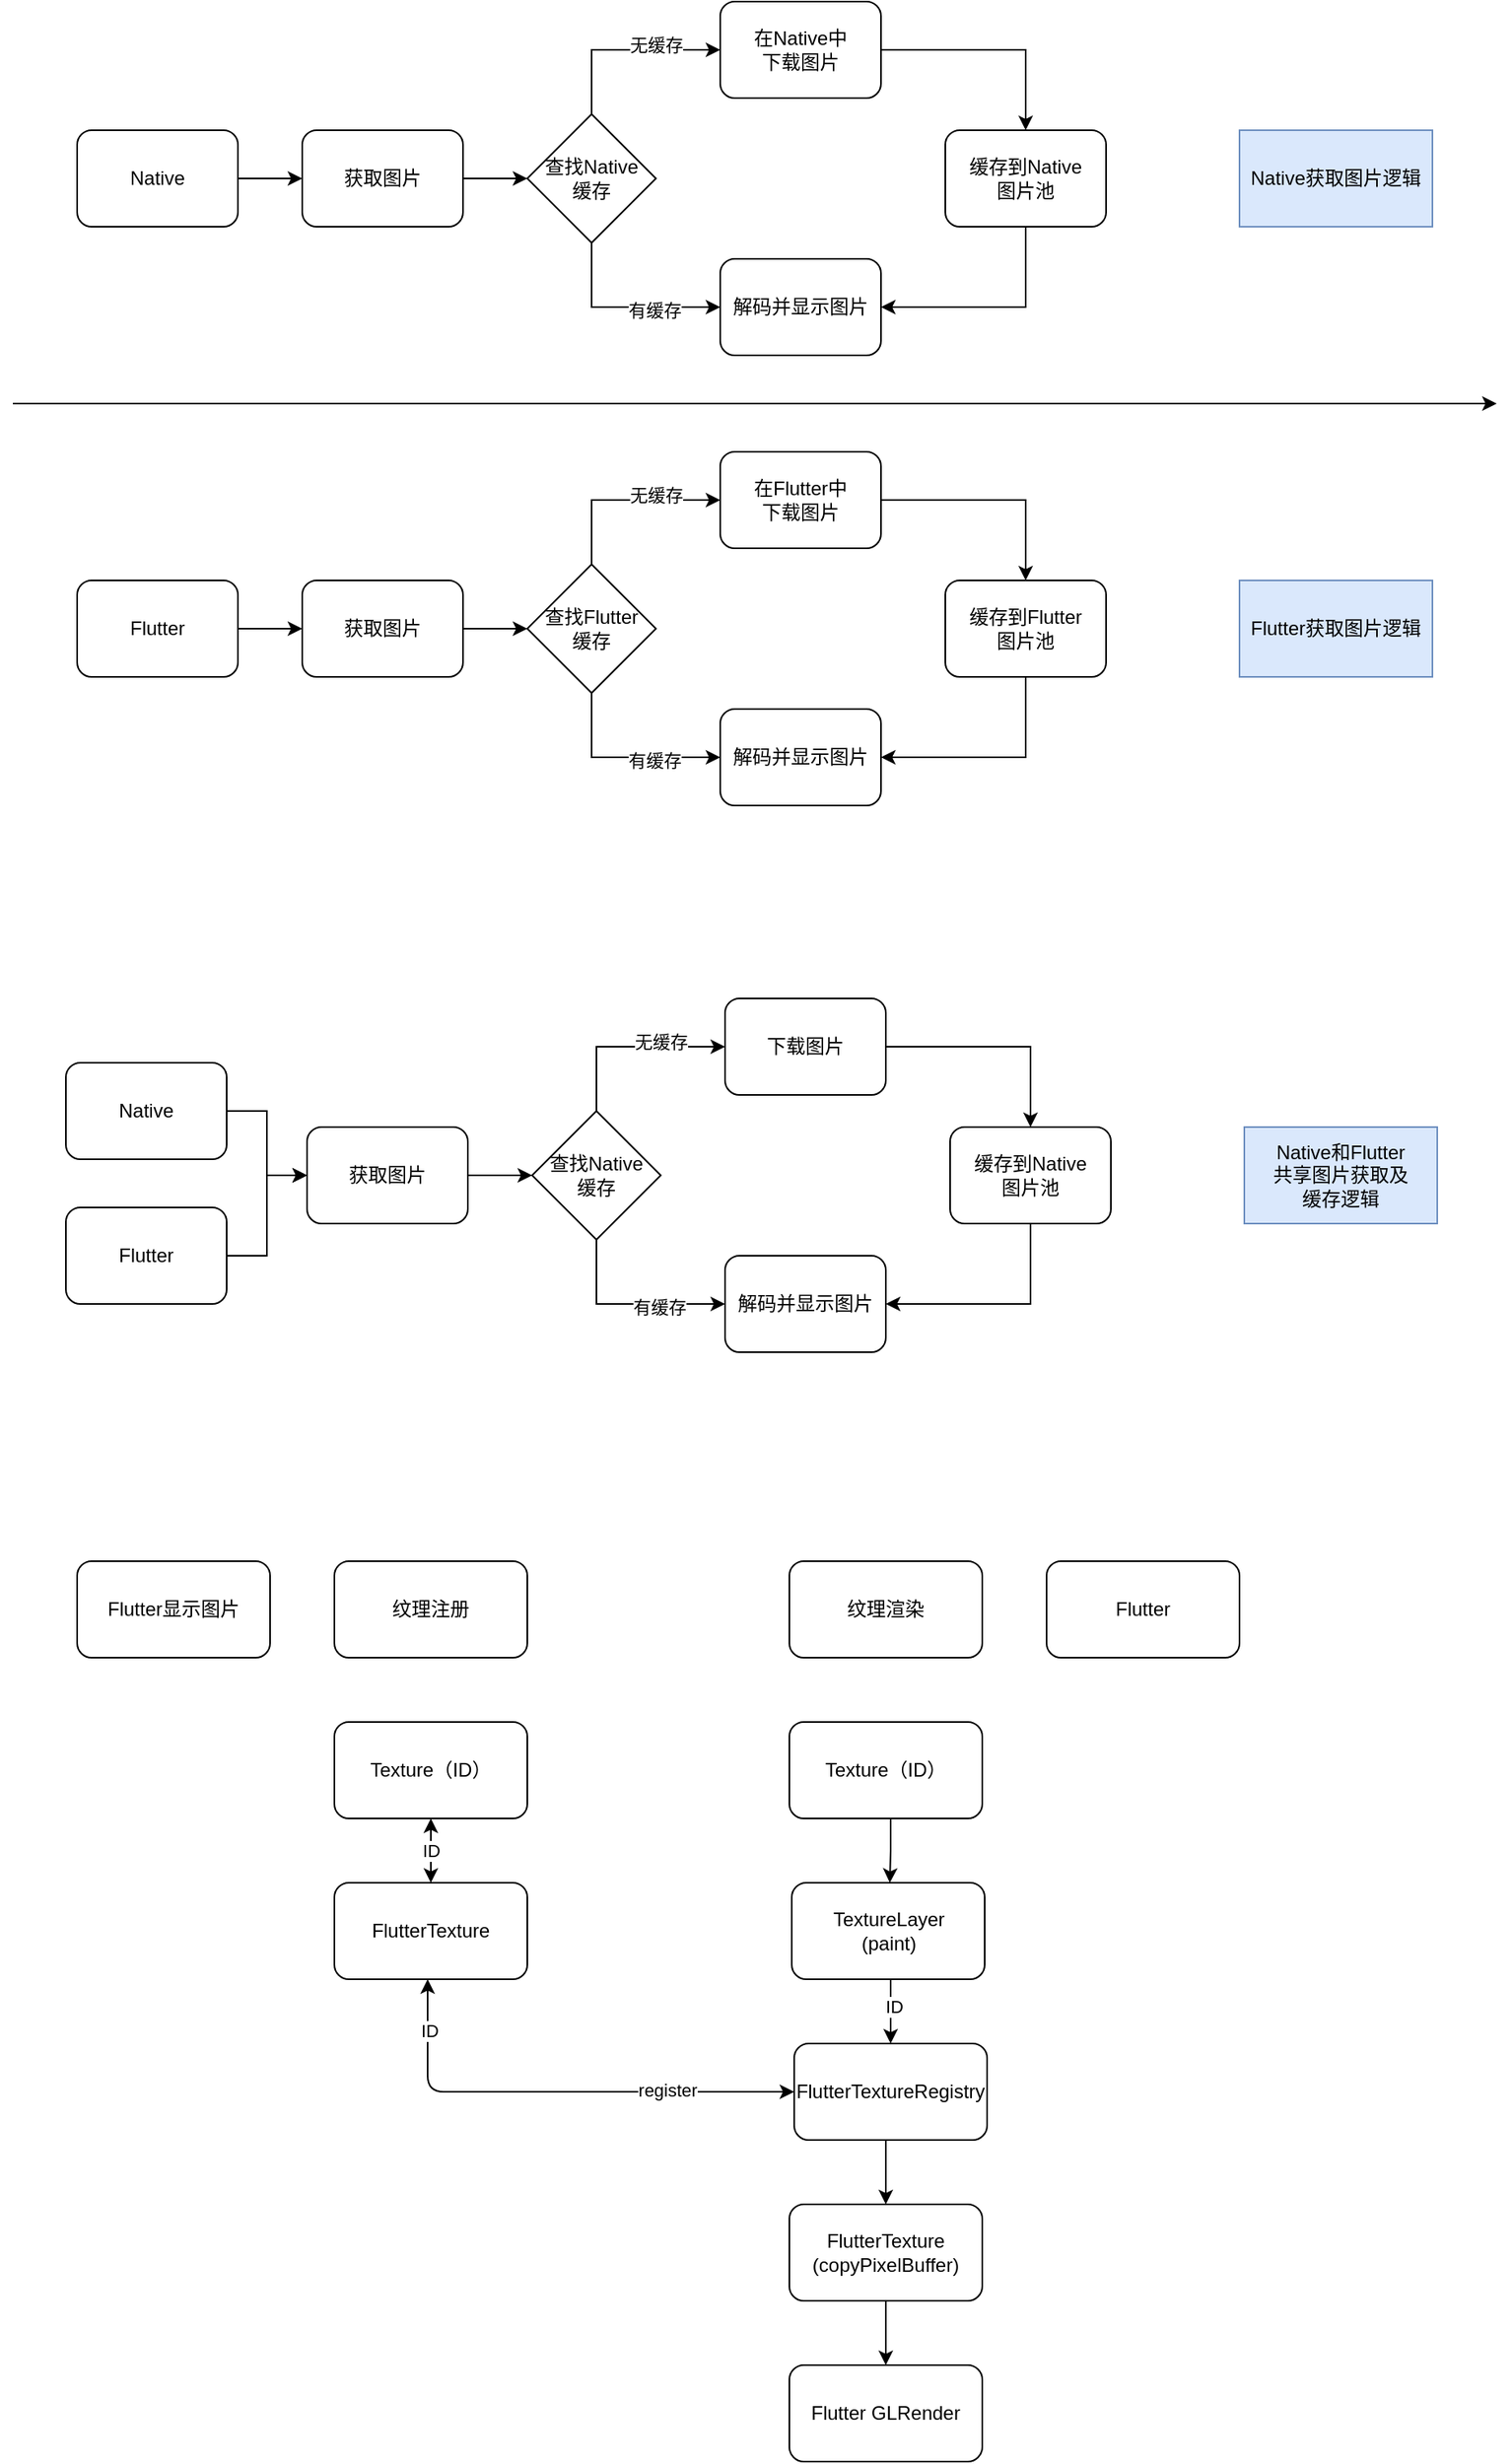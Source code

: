 <mxfile version="14.6.12" type="github">
  <diagram id="C5RBs43oDa-KdzZeNtuy" name="Page-1">
    <mxGraphModel dx="2253" dy="771" grid="1" gridSize="10" guides="1" tooltips="1" connect="1" arrows="1" fold="1" page="1" pageScale="1" pageWidth="827" pageHeight="1169" math="0" shadow="0">
      <root>
        <mxCell id="WIyWlLk6GJQsqaUBKTNV-0" />
        <mxCell id="WIyWlLk6GJQsqaUBKTNV-1" parent="WIyWlLk6GJQsqaUBKTNV-0" />
        <mxCell id="cxGSCQVcs1KOMOcaWvu9-14" value="" style="edgeStyle=orthogonalEdgeStyle;rounded=0;orthogonalLoop=1;jettySize=auto;html=1;" edge="1" parent="WIyWlLk6GJQsqaUBKTNV-1" source="cxGSCQVcs1KOMOcaWvu9-0" target="cxGSCQVcs1KOMOcaWvu9-4">
          <mxGeometry relative="1" as="geometry" />
        </mxCell>
        <mxCell id="cxGSCQVcs1KOMOcaWvu9-0" value="Native" style="rounded=1;whiteSpace=wrap;html=1;" vertex="1" parent="WIyWlLk6GJQsqaUBKTNV-1">
          <mxGeometry x="37" y="130" width="100" height="60" as="geometry" />
        </mxCell>
        <mxCell id="cxGSCQVcs1KOMOcaWvu9-15" value="" style="edgeStyle=orthogonalEdgeStyle;rounded=0;orthogonalLoop=1;jettySize=auto;html=1;" edge="1" parent="WIyWlLk6GJQsqaUBKTNV-1" source="cxGSCQVcs1KOMOcaWvu9-4">
          <mxGeometry relative="1" as="geometry">
            <mxPoint x="317" y="160" as="targetPoint" />
          </mxGeometry>
        </mxCell>
        <mxCell id="cxGSCQVcs1KOMOcaWvu9-4" value="获取图片" style="rounded=1;whiteSpace=wrap;html=1;" vertex="1" parent="WIyWlLk6GJQsqaUBKTNV-1">
          <mxGeometry x="177" y="130" width="100" height="60" as="geometry" />
        </mxCell>
        <mxCell id="cxGSCQVcs1KOMOcaWvu9-12" value="" style="edgeStyle=orthogonalEdgeStyle;rounded=0;orthogonalLoop=1;jettySize=auto;html=1;" edge="1" parent="WIyWlLk6GJQsqaUBKTNV-1" source="cxGSCQVcs1KOMOcaWvu9-6" target="cxGSCQVcs1KOMOcaWvu9-11">
          <mxGeometry relative="1" as="geometry">
            <Array as="points">
              <mxPoint x="627" y="80" />
            </Array>
          </mxGeometry>
        </mxCell>
        <mxCell id="cxGSCQVcs1KOMOcaWvu9-6" value="在Native中&lt;br&gt;下载图片" style="rounded=1;whiteSpace=wrap;html=1;" vertex="1" parent="WIyWlLk6GJQsqaUBKTNV-1">
          <mxGeometry x="437" y="50" width="100" height="60" as="geometry" />
        </mxCell>
        <mxCell id="cxGSCQVcs1KOMOcaWvu9-7" value="解码并显示图片" style="rounded=1;whiteSpace=wrap;html=1;" vertex="1" parent="WIyWlLk6GJQsqaUBKTNV-1">
          <mxGeometry x="437" y="210" width="100" height="60" as="geometry" />
        </mxCell>
        <mxCell id="cxGSCQVcs1KOMOcaWvu9-25" style="edgeStyle=orthogonalEdgeStyle;rounded=0;orthogonalLoop=1;jettySize=auto;html=1;entryX=1;entryY=0.5;entryDx=0;entryDy=0;" edge="1" parent="WIyWlLk6GJQsqaUBKTNV-1" source="cxGSCQVcs1KOMOcaWvu9-11" target="cxGSCQVcs1KOMOcaWvu9-7">
          <mxGeometry relative="1" as="geometry">
            <Array as="points">
              <mxPoint x="627" y="240" />
            </Array>
          </mxGeometry>
        </mxCell>
        <mxCell id="cxGSCQVcs1KOMOcaWvu9-11" value="缓存到Native&lt;br&gt;图片池" style="rounded=1;whiteSpace=wrap;html=1;" vertex="1" parent="WIyWlLk6GJQsqaUBKTNV-1">
          <mxGeometry x="577" y="130" width="100" height="60" as="geometry" />
        </mxCell>
        <mxCell id="cxGSCQVcs1KOMOcaWvu9-21" style="edgeStyle=orthogonalEdgeStyle;rounded=0;orthogonalLoop=1;jettySize=auto;html=1;entryX=0;entryY=0.5;entryDx=0;entryDy=0;" edge="1" parent="WIyWlLk6GJQsqaUBKTNV-1" source="cxGSCQVcs1KOMOcaWvu9-20" target="cxGSCQVcs1KOMOcaWvu9-7">
          <mxGeometry relative="1" as="geometry">
            <Array as="points">
              <mxPoint x="357" y="240" />
            </Array>
          </mxGeometry>
        </mxCell>
        <mxCell id="cxGSCQVcs1KOMOcaWvu9-22" value="有缓存" style="edgeLabel;html=1;align=center;verticalAlign=middle;resizable=0;points=[];" vertex="1" connectable="0" parent="cxGSCQVcs1KOMOcaWvu9-21">
          <mxGeometry x="0.317" y="-2" relative="1" as="geometry">
            <mxPoint as="offset" />
          </mxGeometry>
        </mxCell>
        <mxCell id="cxGSCQVcs1KOMOcaWvu9-23" style="edgeStyle=orthogonalEdgeStyle;rounded=0;orthogonalLoop=1;jettySize=auto;html=1;entryX=0;entryY=0.5;entryDx=0;entryDy=0;" edge="1" parent="WIyWlLk6GJQsqaUBKTNV-1" source="cxGSCQVcs1KOMOcaWvu9-20" target="cxGSCQVcs1KOMOcaWvu9-6">
          <mxGeometry relative="1" as="geometry">
            <Array as="points">
              <mxPoint x="357" y="80" />
            </Array>
          </mxGeometry>
        </mxCell>
        <mxCell id="cxGSCQVcs1KOMOcaWvu9-24" value="无缓存" style="edgeLabel;html=1;align=center;verticalAlign=middle;resizable=0;points=[];" vertex="1" connectable="0" parent="cxGSCQVcs1KOMOcaWvu9-23">
          <mxGeometry x="0.333" y="3" relative="1" as="geometry">
            <mxPoint as="offset" />
          </mxGeometry>
        </mxCell>
        <mxCell id="cxGSCQVcs1KOMOcaWvu9-20" value="查找Native&lt;br&gt;缓存" style="rhombus;whiteSpace=wrap;html=1;" vertex="1" parent="WIyWlLk6GJQsqaUBKTNV-1">
          <mxGeometry x="317" y="120" width="80" height="80" as="geometry" />
        </mxCell>
        <mxCell id="cxGSCQVcs1KOMOcaWvu9-27" value="" style="endArrow=classic;html=1;" edge="1" parent="WIyWlLk6GJQsqaUBKTNV-1">
          <mxGeometry width="50" height="50" relative="1" as="geometry">
            <mxPoint x="-3" y="300" as="sourcePoint" />
            <mxPoint x="920" y="300" as="targetPoint" />
          </mxGeometry>
        </mxCell>
        <mxCell id="cxGSCQVcs1KOMOcaWvu9-28" value="" style="edgeStyle=orthogonalEdgeStyle;rounded=0;orthogonalLoop=1;jettySize=auto;html=1;" edge="1" parent="WIyWlLk6GJQsqaUBKTNV-1" source="cxGSCQVcs1KOMOcaWvu9-29" target="cxGSCQVcs1KOMOcaWvu9-31">
          <mxGeometry relative="1" as="geometry" />
        </mxCell>
        <mxCell id="cxGSCQVcs1KOMOcaWvu9-29" value="Flutter" style="rounded=1;whiteSpace=wrap;html=1;" vertex="1" parent="WIyWlLk6GJQsqaUBKTNV-1">
          <mxGeometry x="37" y="410" width="100" height="60" as="geometry" />
        </mxCell>
        <mxCell id="cxGSCQVcs1KOMOcaWvu9-30" value="" style="edgeStyle=orthogonalEdgeStyle;rounded=0;orthogonalLoop=1;jettySize=auto;html=1;" edge="1" parent="WIyWlLk6GJQsqaUBKTNV-1" source="cxGSCQVcs1KOMOcaWvu9-31">
          <mxGeometry relative="1" as="geometry">
            <mxPoint x="317" y="440" as="targetPoint" />
          </mxGeometry>
        </mxCell>
        <mxCell id="cxGSCQVcs1KOMOcaWvu9-31" value="获取图片" style="rounded=1;whiteSpace=wrap;html=1;" vertex="1" parent="WIyWlLk6GJQsqaUBKTNV-1">
          <mxGeometry x="177" y="410" width="100" height="60" as="geometry" />
        </mxCell>
        <mxCell id="cxGSCQVcs1KOMOcaWvu9-32" value="" style="edgeStyle=orthogonalEdgeStyle;rounded=0;orthogonalLoop=1;jettySize=auto;html=1;" edge="1" parent="WIyWlLk6GJQsqaUBKTNV-1" source="cxGSCQVcs1KOMOcaWvu9-33" target="cxGSCQVcs1KOMOcaWvu9-36">
          <mxGeometry relative="1" as="geometry">
            <Array as="points">
              <mxPoint x="627" y="360" />
            </Array>
          </mxGeometry>
        </mxCell>
        <mxCell id="cxGSCQVcs1KOMOcaWvu9-33" value="在Flutter中&lt;br&gt;下载图片" style="rounded=1;whiteSpace=wrap;html=1;" vertex="1" parent="WIyWlLk6GJQsqaUBKTNV-1">
          <mxGeometry x="437" y="330" width="100" height="60" as="geometry" />
        </mxCell>
        <mxCell id="cxGSCQVcs1KOMOcaWvu9-34" value="解码并显示图片" style="rounded=1;whiteSpace=wrap;html=1;" vertex="1" parent="WIyWlLk6GJQsqaUBKTNV-1">
          <mxGeometry x="437" y="490" width="100" height="60" as="geometry" />
        </mxCell>
        <mxCell id="cxGSCQVcs1KOMOcaWvu9-35" style="edgeStyle=orthogonalEdgeStyle;rounded=0;orthogonalLoop=1;jettySize=auto;html=1;entryX=1;entryY=0.5;entryDx=0;entryDy=0;" edge="1" parent="WIyWlLk6GJQsqaUBKTNV-1" source="cxGSCQVcs1KOMOcaWvu9-36" target="cxGSCQVcs1KOMOcaWvu9-34">
          <mxGeometry relative="1" as="geometry">
            <Array as="points">
              <mxPoint x="627" y="520" />
            </Array>
          </mxGeometry>
        </mxCell>
        <mxCell id="cxGSCQVcs1KOMOcaWvu9-36" value="缓存到Flutter&lt;br&gt;图片池" style="rounded=1;whiteSpace=wrap;html=1;" vertex="1" parent="WIyWlLk6GJQsqaUBKTNV-1">
          <mxGeometry x="577" y="410" width="100" height="60" as="geometry" />
        </mxCell>
        <mxCell id="cxGSCQVcs1KOMOcaWvu9-37" style="edgeStyle=orthogonalEdgeStyle;rounded=0;orthogonalLoop=1;jettySize=auto;html=1;entryX=0;entryY=0.5;entryDx=0;entryDy=0;" edge="1" parent="WIyWlLk6GJQsqaUBKTNV-1" source="cxGSCQVcs1KOMOcaWvu9-41" target="cxGSCQVcs1KOMOcaWvu9-34">
          <mxGeometry relative="1" as="geometry">
            <Array as="points">
              <mxPoint x="357" y="520" />
            </Array>
          </mxGeometry>
        </mxCell>
        <mxCell id="cxGSCQVcs1KOMOcaWvu9-38" value="有缓存" style="edgeLabel;html=1;align=center;verticalAlign=middle;resizable=0;points=[];" vertex="1" connectable="0" parent="cxGSCQVcs1KOMOcaWvu9-37">
          <mxGeometry x="0.317" y="-2" relative="1" as="geometry">
            <mxPoint as="offset" />
          </mxGeometry>
        </mxCell>
        <mxCell id="cxGSCQVcs1KOMOcaWvu9-39" style="edgeStyle=orthogonalEdgeStyle;rounded=0;orthogonalLoop=1;jettySize=auto;html=1;entryX=0;entryY=0.5;entryDx=0;entryDy=0;" edge="1" parent="WIyWlLk6GJQsqaUBKTNV-1" source="cxGSCQVcs1KOMOcaWvu9-41" target="cxGSCQVcs1KOMOcaWvu9-33">
          <mxGeometry relative="1" as="geometry">
            <Array as="points">
              <mxPoint x="357" y="360" />
            </Array>
          </mxGeometry>
        </mxCell>
        <mxCell id="cxGSCQVcs1KOMOcaWvu9-40" value="无缓存" style="edgeLabel;html=1;align=center;verticalAlign=middle;resizable=0;points=[];" vertex="1" connectable="0" parent="cxGSCQVcs1KOMOcaWvu9-39">
          <mxGeometry x="0.333" y="3" relative="1" as="geometry">
            <mxPoint as="offset" />
          </mxGeometry>
        </mxCell>
        <mxCell id="cxGSCQVcs1KOMOcaWvu9-41" value="查找Flutter&lt;br&gt;缓存" style="rhombus;whiteSpace=wrap;html=1;" vertex="1" parent="WIyWlLk6GJQsqaUBKTNV-1">
          <mxGeometry x="317" y="400" width="80" height="80" as="geometry" />
        </mxCell>
        <mxCell id="cxGSCQVcs1KOMOcaWvu9-42" value="Native获取图片逻辑&lt;br&gt;" style="rounded=0;whiteSpace=wrap;html=1;fillColor=#dae8fc;strokeColor=#6c8ebf;" vertex="1" parent="WIyWlLk6GJQsqaUBKTNV-1">
          <mxGeometry x="760" y="130" width="120" height="60" as="geometry" />
        </mxCell>
        <mxCell id="cxGSCQVcs1KOMOcaWvu9-43" value="Flutter获取图片逻辑" style="rounded=0;whiteSpace=wrap;html=1;fillColor=#dae8fc;strokeColor=#6c8ebf;" vertex="1" parent="WIyWlLk6GJQsqaUBKTNV-1">
          <mxGeometry x="760" y="410" width="120" height="60" as="geometry" />
        </mxCell>
        <mxCell id="cxGSCQVcs1KOMOcaWvu9-60" value="" style="edgeStyle=orthogonalEdgeStyle;rounded=0;orthogonalLoop=1;jettySize=auto;html=1;" edge="1" parent="WIyWlLk6GJQsqaUBKTNV-1" source="cxGSCQVcs1KOMOcaWvu9-45" target="cxGSCQVcs1KOMOcaWvu9-47">
          <mxGeometry relative="1" as="geometry" />
        </mxCell>
        <mxCell id="cxGSCQVcs1KOMOcaWvu9-45" value="Native" style="rounded=1;whiteSpace=wrap;html=1;" vertex="1" parent="WIyWlLk6GJQsqaUBKTNV-1">
          <mxGeometry x="30" y="710" width="100" height="60" as="geometry" />
        </mxCell>
        <mxCell id="cxGSCQVcs1KOMOcaWvu9-46" value="" style="edgeStyle=orthogonalEdgeStyle;rounded=0;orthogonalLoop=1;jettySize=auto;html=1;" edge="1" parent="WIyWlLk6GJQsqaUBKTNV-1" source="cxGSCQVcs1KOMOcaWvu9-47">
          <mxGeometry relative="1" as="geometry">
            <mxPoint x="320" y="780" as="targetPoint" />
          </mxGeometry>
        </mxCell>
        <mxCell id="cxGSCQVcs1KOMOcaWvu9-47" value="获取图片" style="rounded=1;whiteSpace=wrap;html=1;" vertex="1" parent="WIyWlLk6GJQsqaUBKTNV-1">
          <mxGeometry x="180" y="750" width="100" height="60" as="geometry" />
        </mxCell>
        <mxCell id="cxGSCQVcs1KOMOcaWvu9-48" value="" style="edgeStyle=orthogonalEdgeStyle;rounded=0;orthogonalLoop=1;jettySize=auto;html=1;" edge="1" parent="WIyWlLk6GJQsqaUBKTNV-1" source="cxGSCQVcs1KOMOcaWvu9-49" target="cxGSCQVcs1KOMOcaWvu9-52">
          <mxGeometry relative="1" as="geometry">
            <Array as="points">
              <mxPoint x="630" y="700" />
            </Array>
          </mxGeometry>
        </mxCell>
        <mxCell id="cxGSCQVcs1KOMOcaWvu9-49" value="下载图片" style="rounded=1;whiteSpace=wrap;html=1;" vertex="1" parent="WIyWlLk6GJQsqaUBKTNV-1">
          <mxGeometry x="440" y="670" width="100" height="60" as="geometry" />
        </mxCell>
        <mxCell id="cxGSCQVcs1KOMOcaWvu9-50" value="解码并显示图片" style="rounded=1;whiteSpace=wrap;html=1;" vertex="1" parent="WIyWlLk6GJQsqaUBKTNV-1">
          <mxGeometry x="440" y="830" width="100" height="60" as="geometry" />
        </mxCell>
        <mxCell id="cxGSCQVcs1KOMOcaWvu9-51" style="edgeStyle=orthogonalEdgeStyle;rounded=0;orthogonalLoop=1;jettySize=auto;html=1;entryX=1;entryY=0.5;entryDx=0;entryDy=0;" edge="1" parent="WIyWlLk6GJQsqaUBKTNV-1" source="cxGSCQVcs1KOMOcaWvu9-52" target="cxGSCQVcs1KOMOcaWvu9-50">
          <mxGeometry relative="1" as="geometry">
            <Array as="points">
              <mxPoint x="630" y="860" />
            </Array>
          </mxGeometry>
        </mxCell>
        <mxCell id="cxGSCQVcs1KOMOcaWvu9-52" value="缓存到Native&lt;br&gt;图片池" style="rounded=1;whiteSpace=wrap;html=1;" vertex="1" parent="WIyWlLk6GJQsqaUBKTNV-1">
          <mxGeometry x="580" y="750" width="100" height="60" as="geometry" />
        </mxCell>
        <mxCell id="cxGSCQVcs1KOMOcaWvu9-53" style="edgeStyle=orthogonalEdgeStyle;rounded=0;orthogonalLoop=1;jettySize=auto;html=1;entryX=0;entryY=0.5;entryDx=0;entryDy=0;" edge="1" parent="WIyWlLk6GJQsqaUBKTNV-1" source="cxGSCQVcs1KOMOcaWvu9-57" target="cxGSCQVcs1KOMOcaWvu9-50">
          <mxGeometry relative="1" as="geometry">
            <Array as="points">
              <mxPoint x="360" y="860" />
            </Array>
          </mxGeometry>
        </mxCell>
        <mxCell id="cxGSCQVcs1KOMOcaWvu9-54" value="有缓存" style="edgeLabel;html=1;align=center;verticalAlign=middle;resizable=0;points=[];" vertex="1" connectable="0" parent="cxGSCQVcs1KOMOcaWvu9-53">
          <mxGeometry x="0.317" y="-2" relative="1" as="geometry">
            <mxPoint as="offset" />
          </mxGeometry>
        </mxCell>
        <mxCell id="cxGSCQVcs1KOMOcaWvu9-55" style="edgeStyle=orthogonalEdgeStyle;rounded=0;orthogonalLoop=1;jettySize=auto;html=1;entryX=0;entryY=0.5;entryDx=0;entryDy=0;" edge="1" parent="WIyWlLk6GJQsqaUBKTNV-1" source="cxGSCQVcs1KOMOcaWvu9-57" target="cxGSCQVcs1KOMOcaWvu9-49">
          <mxGeometry relative="1" as="geometry">
            <Array as="points">
              <mxPoint x="360" y="700" />
            </Array>
          </mxGeometry>
        </mxCell>
        <mxCell id="cxGSCQVcs1KOMOcaWvu9-56" value="无缓存" style="edgeLabel;html=1;align=center;verticalAlign=middle;resizable=0;points=[];" vertex="1" connectable="0" parent="cxGSCQVcs1KOMOcaWvu9-55">
          <mxGeometry x="0.333" y="3" relative="1" as="geometry">
            <mxPoint as="offset" />
          </mxGeometry>
        </mxCell>
        <mxCell id="cxGSCQVcs1KOMOcaWvu9-57" value="查找Native&lt;br&gt;缓存" style="rhombus;whiteSpace=wrap;html=1;" vertex="1" parent="WIyWlLk6GJQsqaUBKTNV-1">
          <mxGeometry x="320" y="740" width="80" height="80" as="geometry" />
        </mxCell>
        <mxCell id="cxGSCQVcs1KOMOcaWvu9-58" value="Native和Flutter&lt;br&gt;共享图片获取及&lt;br&gt;缓存逻辑" style="rounded=0;whiteSpace=wrap;html=1;fillColor=#dae8fc;strokeColor=#6c8ebf;" vertex="1" parent="WIyWlLk6GJQsqaUBKTNV-1">
          <mxGeometry x="763" y="750" width="120" height="60" as="geometry" />
        </mxCell>
        <mxCell id="cxGSCQVcs1KOMOcaWvu9-61" value="" style="edgeStyle=orthogonalEdgeStyle;rounded=0;orthogonalLoop=1;jettySize=auto;html=1;" edge="1" parent="WIyWlLk6GJQsqaUBKTNV-1" source="cxGSCQVcs1KOMOcaWvu9-59" target="cxGSCQVcs1KOMOcaWvu9-47">
          <mxGeometry relative="1" as="geometry" />
        </mxCell>
        <mxCell id="cxGSCQVcs1KOMOcaWvu9-59" value="Flutter" style="rounded=1;whiteSpace=wrap;html=1;" vertex="1" parent="WIyWlLk6GJQsqaUBKTNV-1">
          <mxGeometry x="30" y="800" width="100" height="60" as="geometry" />
        </mxCell>
        <mxCell id="cxGSCQVcs1KOMOcaWvu9-62" value="Flutter显示图片" style="rounded=1;whiteSpace=wrap;html=1;" vertex="1" parent="WIyWlLk6GJQsqaUBKTNV-1">
          <mxGeometry x="37" y="1020" width="120" height="60" as="geometry" />
        </mxCell>
        <mxCell id="cxGSCQVcs1KOMOcaWvu9-63" value="纹理注册" style="rounded=1;whiteSpace=wrap;html=1;" vertex="1" parent="WIyWlLk6GJQsqaUBKTNV-1">
          <mxGeometry x="197" y="1020" width="120" height="60" as="geometry" />
        </mxCell>
        <mxCell id="cxGSCQVcs1KOMOcaWvu9-64" value="纹理渲染" style="rounded=1;whiteSpace=wrap;html=1;" vertex="1" parent="WIyWlLk6GJQsqaUBKTNV-1">
          <mxGeometry x="480" y="1020" width="120" height="60" as="geometry" />
        </mxCell>
        <mxCell id="cxGSCQVcs1KOMOcaWvu9-65" value="Flutter" style="rounded=1;whiteSpace=wrap;html=1;" vertex="1" parent="WIyWlLk6GJQsqaUBKTNV-1">
          <mxGeometry x="640" y="1020" width="120" height="60" as="geometry" />
        </mxCell>
        <mxCell id="cxGSCQVcs1KOMOcaWvu9-67" value="Texture（ID）" style="rounded=1;whiteSpace=wrap;html=1;" vertex="1" parent="WIyWlLk6GJQsqaUBKTNV-1">
          <mxGeometry x="197" y="1120" width="120" height="60" as="geometry" />
        </mxCell>
        <mxCell id="cxGSCQVcs1KOMOcaWvu9-68" value="FlutterTexture" style="rounded=1;whiteSpace=wrap;html=1;" vertex="1" parent="WIyWlLk6GJQsqaUBKTNV-1">
          <mxGeometry x="197" y="1220" width="120" height="60" as="geometry" />
        </mxCell>
        <mxCell id="cxGSCQVcs1KOMOcaWvu9-93" value="" style="edgeStyle=orthogonalEdgeStyle;rounded=0;orthogonalLoop=1;jettySize=auto;html=1;entryX=0.5;entryY=0;entryDx=0;entryDy=0;" edge="1" parent="WIyWlLk6GJQsqaUBKTNV-1" source="cxGSCQVcs1KOMOcaWvu9-69" target="cxGSCQVcs1KOMOcaWvu9-71">
          <mxGeometry relative="1" as="geometry">
            <Array as="points">
              <mxPoint x="540" y="1390" />
              <mxPoint x="540" y="1390" />
            </Array>
          </mxGeometry>
        </mxCell>
        <mxCell id="cxGSCQVcs1KOMOcaWvu9-69" value="FlutterTextureRegistry" style="rounded=1;whiteSpace=wrap;html=1;" vertex="1" parent="WIyWlLk6GJQsqaUBKTNV-1">
          <mxGeometry x="483" y="1320" width="120" height="60" as="geometry" />
        </mxCell>
        <mxCell id="cxGSCQVcs1KOMOcaWvu9-89" value="" style="edgeStyle=orthogonalEdgeStyle;rounded=0;orthogonalLoop=1;jettySize=auto;html=1;" edge="1" parent="WIyWlLk6GJQsqaUBKTNV-1">
          <mxGeometry relative="1" as="geometry">
            <mxPoint x="541" y="1180" as="sourcePoint" />
            <mxPoint x="542.5" y="1220" as="targetPoint" />
            <Array as="points">
              <mxPoint x="543" y="1180" />
              <mxPoint x="543" y="1200" />
            </Array>
          </mxGeometry>
        </mxCell>
        <mxCell id="cxGSCQVcs1KOMOcaWvu9-70" value="Texture（ID）" style="rounded=1;whiteSpace=wrap;html=1;" vertex="1" parent="WIyWlLk6GJQsqaUBKTNV-1">
          <mxGeometry x="480" y="1120" width="120" height="60" as="geometry" />
        </mxCell>
        <mxCell id="cxGSCQVcs1KOMOcaWvu9-94" value="" style="edgeStyle=orthogonalEdgeStyle;rounded=0;orthogonalLoop=1;jettySize=auto;html=1;" edge="1" parent="WIyWlLk6GJQsqaUBKTNV-1" source="cxGSCQVcs1KOMOcaWvu9-71" target="cxGSCQVcs1KOMOcaWvu9-72">
          <mxGeometry relative="1" as="geometry" />
        </mxCell>
        <mxCell id="cxGSCQVcs1KOMOcaWvu9-71" value="FlutterTexture&lt;br&gt;(copyPixelBuffer)" style="rounded=1;whiteSpace=wrap;html=1;" vertex="1" parent="WIyWlLk6GJQsqaUBKTNV-1">
          <mxGeometry x="480" y="1420" width="120" height="60" as="geometry" />
        </mxCell>
        <mxCell id="cxGSCQVcs1KOMOcaWvu9-72" value="Flutter GLRender" style="rounded=1;whiteSpace=wrap;html=1;" vertex="1" parent="WIyWlLk6GJQsqaUBKTNV-1">
          <mxGeometry x="480" y="1520" width="120" height="60" as="geometry" />
        </mxCell>
        <mxCell id="cxGSCQVcs1KOMOcaWvu9-91" value="" style="edgeStyle=orthogonalEdgeStyle;rounded=0;orthogonalLoop=1;jettySize=auto;html=1;" edge="1" parent="WIyWlLk6GJQsqaUBKTNV-1" source="cxGSCQVcs1KOMOcaWvu9-73" target="cxGSCQVcs1KOMOcaWvu9-69">
          <mxGeometry relative="1" as="geometry">
            <Array as="points">
              <mxPoint x="543" y="1290" />
              <mxPoint x="543" y="1290" />
            </Array>
          </mxGeometry>
        </mxCell>
        <mxCell id="cxGSCQVcs1KOMOcaWvu9-92" value="ID" style="edgeLabel;html=1;align=center;verticalAlign=middle;resizable=0;points=[];" vertex="1" connectable="0" parent="cxGSCQVcs1KOMOcaWvu9-91">
          <mxGeometry x="-0.15" y="2" relative="1" as="geometry">
            <mxPoint as="offset" />
          </mxGeometry>
        </mxCell>
        <mxCell id="cxGSCQVcs1KOMOcaWvu9-73" value="TextureLayer&lt;br&gt;(paint)" style="rounded=1;whiteSpace=wrap;html=1;" vertex="1" parent="WIyWlLk6GJQsqaUBKTNV-1">
          <mxGeometry x="481.5" y="1220" width="120" height="60" as="geometry" />
        </mxCell>
        <mxCell id="cxGSCQVcs1KOMOcaWvu9-82" value="" style="endArrow=classic;startArrow=classic;html=1;exitX=0;exitY=0.5;exitDx=0;exitDy=0;" edge="1" parent="WIyWlLk6GJQsqaUBKTNV-1" source="cxGSCQVcs1KOMOcaWvu9-69">
          <mxGeometry width="50" height="50" relative="1" as="geometry">
            <mxPoint x="205" y="1330" as="sourcePoint" />
            <mxPoint x="255" y="1280" as="targetPoint" />
            <Array as="points">
              <mxPoint x="255" y="1350" />
            </Array>
          </mxGeometry>
        </mxCell>
        <mxCell id="cxGSCQVcs1KOMOcaWvu9-83" value="ID" style="edgeLabel;html=1;align=center;verticalAlign=middle;resizable=0;points=[];" vertex="1" connectable="0" parent="cxGSCQVcs1KOMOcaWvu9-82">
          <mxGeometry x="0.785" y="-1" relative="1" as="geometry">
            <mxPoint as="offset" />
          </mxGeometry>
        </mxCell>
        <mxCell id="cxGSCQVcs1KOMOcaWvu9-84" value="register" style="edgeLabel;html=1;align=center;verticalAlign=middle;resizable=0;points=[];" vertex="1" connectable="0" parent="cxGSCQVcs1KOMOcaWvu9-82">
          <mxGeometry x="-0.47" y="-1" relative="1" as="geometry">
            <mxPoint as="offset" />
          </mxGeometry>
        </mxCell>
        <mxCell id="cxGSCQVcs1KOMOcaWvu9-85" value="ID" style="endArrow=classic;startArrow=classic;html=1;exitX=0.5;exitY=0;exitDx=0;exitDy=0;entryX=0.5;entryY=1;entryDx=0;entryDy=0;" edge="1" parent="WIyWlLk6GJQsqaUBKTNV-1" source="cxGSCQVcs1KOMOcaWvu9-68" target="cxGSCQVcs1KOMOcaWvu9-67">
          <mxGeometry width="50" height="50" relative="1" as="geometry">
            <mxPoint x="410" y="1370" as="sourcePoint" />
            <mxPoint x="260" y="1190" as="targetPoint" />
          </mxGeometry>
        </mxCell>
      </root>
    </mxGraphModel>
  </diagram>
</mxfile>
